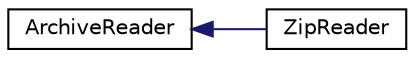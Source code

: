 digraph "Graphical Class Hierarchy"
{
  edge [fontname="Helvetica",fontsize="10",labelfontname="Helvetica",labelfontsize="10"];
  node [fontname="Helvetica",fontsize="10",shape=record];
  rankdir="LR";
  Node1 [label="ArchiveReader",height=0.2,width=0.4,color="black", fillcolor="white", style="filled",URL="$class_archive_reader.xhtml"];
  Node1 -> Node2 [dir="back",color="midnightblue",fontsize="10",style="solid",fontname="Helvetica"];
  Node2 [label="ZipReader",height=0.2,width=0.4,color="black", fillcolor="white", style="filled",URL="$class_zip_reader.xhtml"];
}
